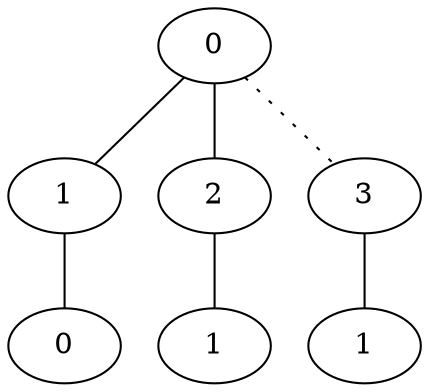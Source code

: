 graph {
a0[label=0];
a1[label=1];
a2[label=0];
a3[label=2];
a4[label=1];
a5[label=3];
a6[label=1];
a0 -- a1;
a0 -- a3;
a0 -- a5 [style=dotted];
a1 -- a2;
a3 -- a4;
a5 -- a6;
}
